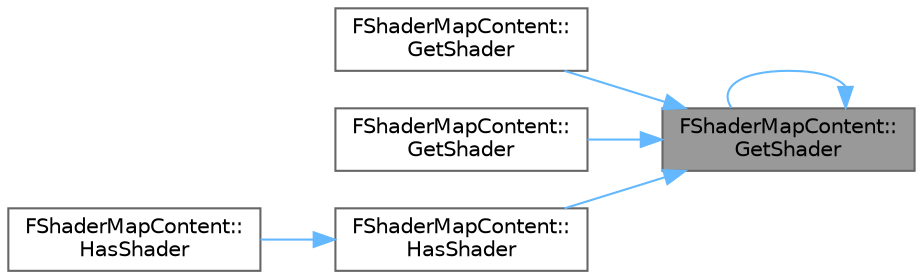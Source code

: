 digraph "FShaderMapContent::GetShader"
{
 // INTERACTIVE_SVG=YES
 // LATEX_PDF_SIZE
  bgcolor="transparent";
  edge [fontname=Helvetica,fontsize=10,labelfontname=Helvetica,labelfontsize=10];
  node [fontname=Helvetica,fontsize=10,shape=box,height=0.2,width=0.4];
  rankdir="RL";
  Node1 [id="Node000001",label="FShaderMapContent::\lGetShader",height=0.2,width=0.4,color="gray40", fillcolor="grey60", style="filled", fontcolor="black",tooltip="Finds the shader with the given type."];
  Node1 -> Node2 [id="edge1_Node000001_Node000002",dir="back",color="steelblue1",style="solid",tooltip=" "];
  Node2 [id="Node000002",label="FShaderMapContent::\lGetShader",height=0.2,width=0.4,color="grey40", fillcolor="white", style="filled",URL="$db/df8/classFShaderMapContent.html#a9e68f83f00af2396c9535e1e33d7fb6c",tooltip="Finds the shader with the given type."];
  Node1 -> Node3 [id="edge2_Node000001_Node000003",dir="back",color="steelblue1",style="solid",tooltip=" "];
  Node3 [id="Node000003",label="FShaderMapContent::\lGetShader",height=0.2,width=0.4,color="grey40", fillcolor="white", style="filled",URL="$db/df8/classFShaderMapContent.html#a3f8c8d7e4d64cf1a189d0bfd04fe5a0d",tooltip="Finds the shader with the given type."];
  Node1 -> Node1 [id="edge3_Node000001_Node000001",dir="back",color="steelblue1",style="solid",tooltip=" "];
  Node1 -> Node4 [id="edge4_Node000001_Node000004",dir="back",color="steelblue1",style="solid",tooltip=" "];
  Node4 [id="Node000004",label="FShaderMapContent::\lHasShader",height=0.2,width=0.4,color="grey40", fillcolor="white", style="filled",URL="$db/df8/classFShaderMapContent.html#aedf6919e5dbefb8f50fd435bf52493a0",tooltip="Finds the shader with the given type."];
  Node4 -> Node5 [id="edge5_Node000004_Node000005",dir="back",color="steelblue1",style="solid",tooltip=" "];
  Node5 [id="Node000005",label="FShaderMapContent::\lHasShader",height=0.2,width=0.4,color="grey40", fillcolor="white", style="filled",URL="$db/df8/classFShaderMapContent.html#a902afeed7f63de02e9ccaac80a71fe84",tooltip=" "];
}

